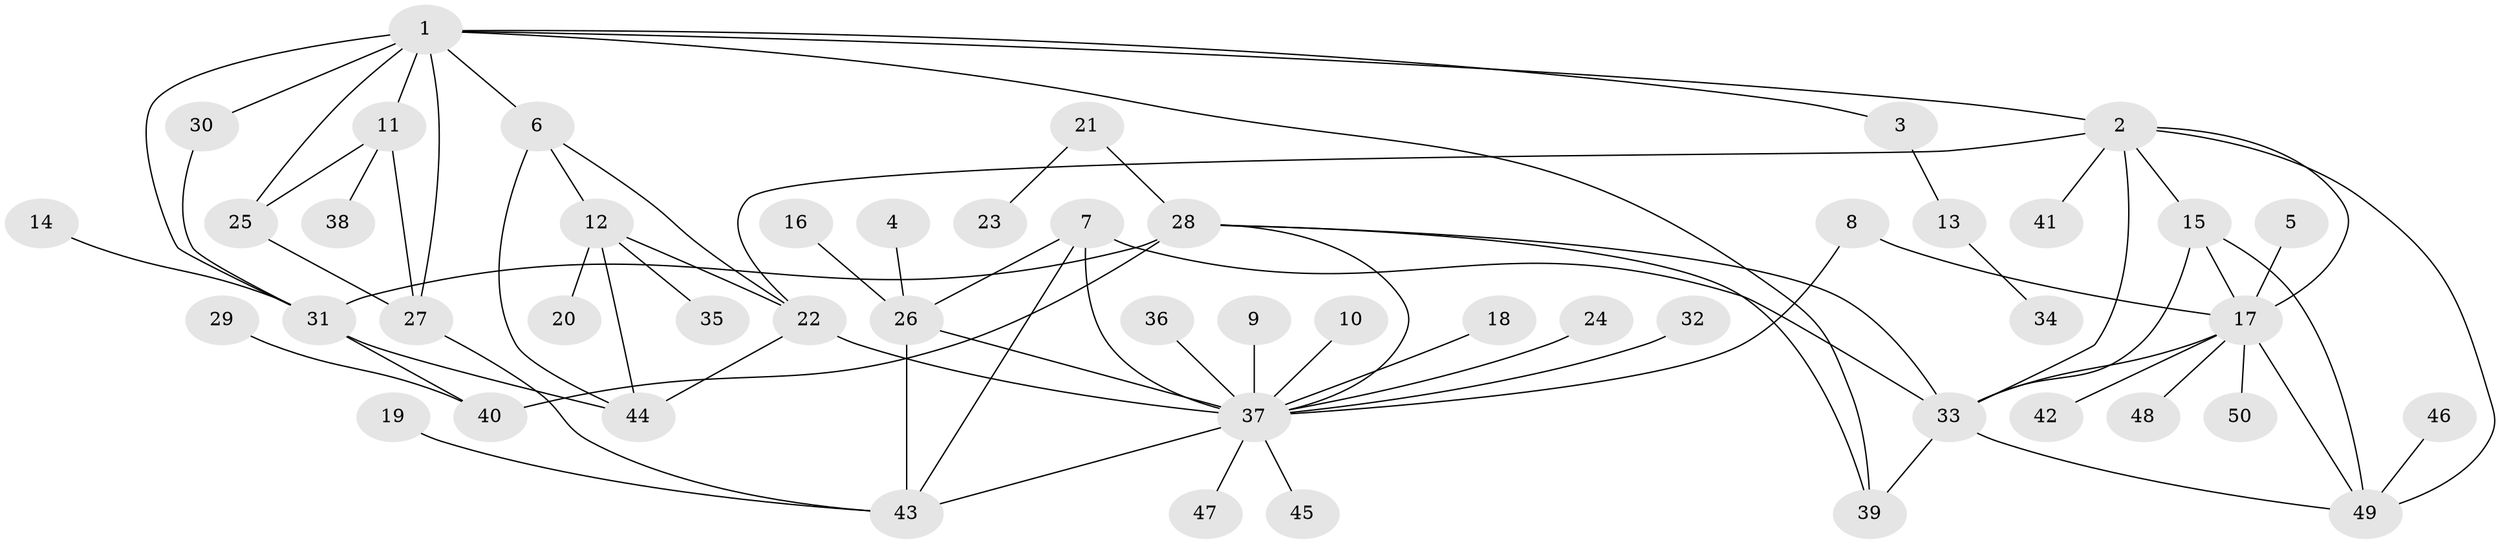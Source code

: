 // original degree distribution, {8: 0.05, 5: 0.04, 6: 0.08, 7: 0.02, 4: 0.01, 10: 0.01, 9: 0.02, 11: 0.01, 17: 0.01, 1: 0.58, 3: 0.04, 2: 0.13}
// Generated by graph-tools (version 1.1) at 2025/02/03/09/25 03:02:39]
// undirected, 50 vertices, 75 edges
graph export_dot {
graph [start="1"]
  node [color=gray90,style=filled];
  1;
  2;
  3;
  4;
  5;
  6;
  7;
  8;
  9;
  10;
  11;
  12;
  13;
  14;
  15;
  16;
  17;
  18;
  19;
  20;
  21;
  22;
  23;
  24;
  25;
  26;
  27;
  28;
  29;
  30;
  31;
  32;
  33;
  34;
  35;
  36;
  37;
  38;
  39;
  40;
  41;
  42;
  43;
  44;
  45;
  46;
  47;
  48;
  49;
  50;
  1 -- 2 [weight=1.0];
  1 -- 3 [weight=1.0];
  1 -- 6 [weight=1.0];
  1 -- 11 [weight=2.0];
  1 -- 25 [weight=2.0];
  1 -- 27 [weight=2.0];
  1 -- 30 [weight=1.0];
  1 -- 31 [weight=1.0];
  1 -- 39 [weight=1.0];
  2 -- 15 [weight=1.0];
  2 -- 17 [weight=1.0];
  2 -- 22 [weight=1.0];
  2 -- 33 [weight=1.0];
  2 -- 41 [weight=1.0];
  2 -- 49 [weight=1.0];
  3 -- 13 [weight=1.0];
  4 -- 26 [weight=1.0];
  5 -- 17 [weight=1.0];
  6 -- 12 [weight=1.0];
  6 -- 22 [weight=1.0];
  6 -- 44 [weight=2.0];
  7 -- 26 [weight=2.0];
  7 -- 33 [weight=1.0];
  7 -- 37 [weight=1.0];
  7 -- 43 [weight=1.0];
  8 -- 17 [weight=1.0];
  8 -- 37 [weight=1.0];
  9 -- 37 [weight=1.0];
  10 -- 37 [weight=1.0];
  11 -- 25 [weight=1.0];
  11 -- 27 [weight=1.0];
  11 -- 38 [weight=1.0];
  12 -- 20 [weight=1.0];
  12 -- 22 [weight=1.0];
  12 -- 35 [weight=1.0];
  12 -- 44 [weight=2.0];
  13 -- 34 [weight=1.0];
  14 -- 31 [weight=1.0];
  15 -- 17 [weight=1.0];
  15 -- 33 [weight=1.0];
  15 -- 49 [weight=1.0];
  16 -- 26 [weight=1.0];
  17 -- 33 [weight=1.0];
  17 -- 42 [weight=1.0];
  17 -- 48 [weight=1.0];
  17 -- 49 [weight=1.0];
  17 -- 50 [weight=1.0];
  18 -- 37 [weight=1.0];
  19 -- 43 [weight=1.0];
  21 -- 23 [weight=1.0];
  21 -- 28 [weight=1.0];
  22 -- 37 [weight=1.0];
  22 -- 44 [weight=2.0];
  24 -- 37 [weight=1.0];
  25 -- 27 [weight=1.0];
  26 -- 37 [weight=2.0];
  26 -- 43 [weight=2.0];
  27 -- 43 [weight=1.0];
  28 -- 31 [weight=3.0];
  28 -- 33 [weight=1.0];
  28 -- 37 [weight=1.0];
  28 -- 39 [weight=1.0];
  28 -- 40 [weight=3.0];
  29 -- 40 [weight=1.0];
  30 -- 31 [weight=1.0];
  31 -- 40 [weight=1.0];
  31 -- 44 [weight=1.0];
  32 -- 37 [weight=1.0];
  33 -- 39 [weight=1.0];
  33 -- 49 [weight=1.0];
  36 -- 37 [weight=1.0];
  37 -- 43 [weight=1.0];
  37 -- 45 [weight=1.0];
  37 -- 47 [weight=1.0];
  46 -- 49 [weight=1.0];
}
